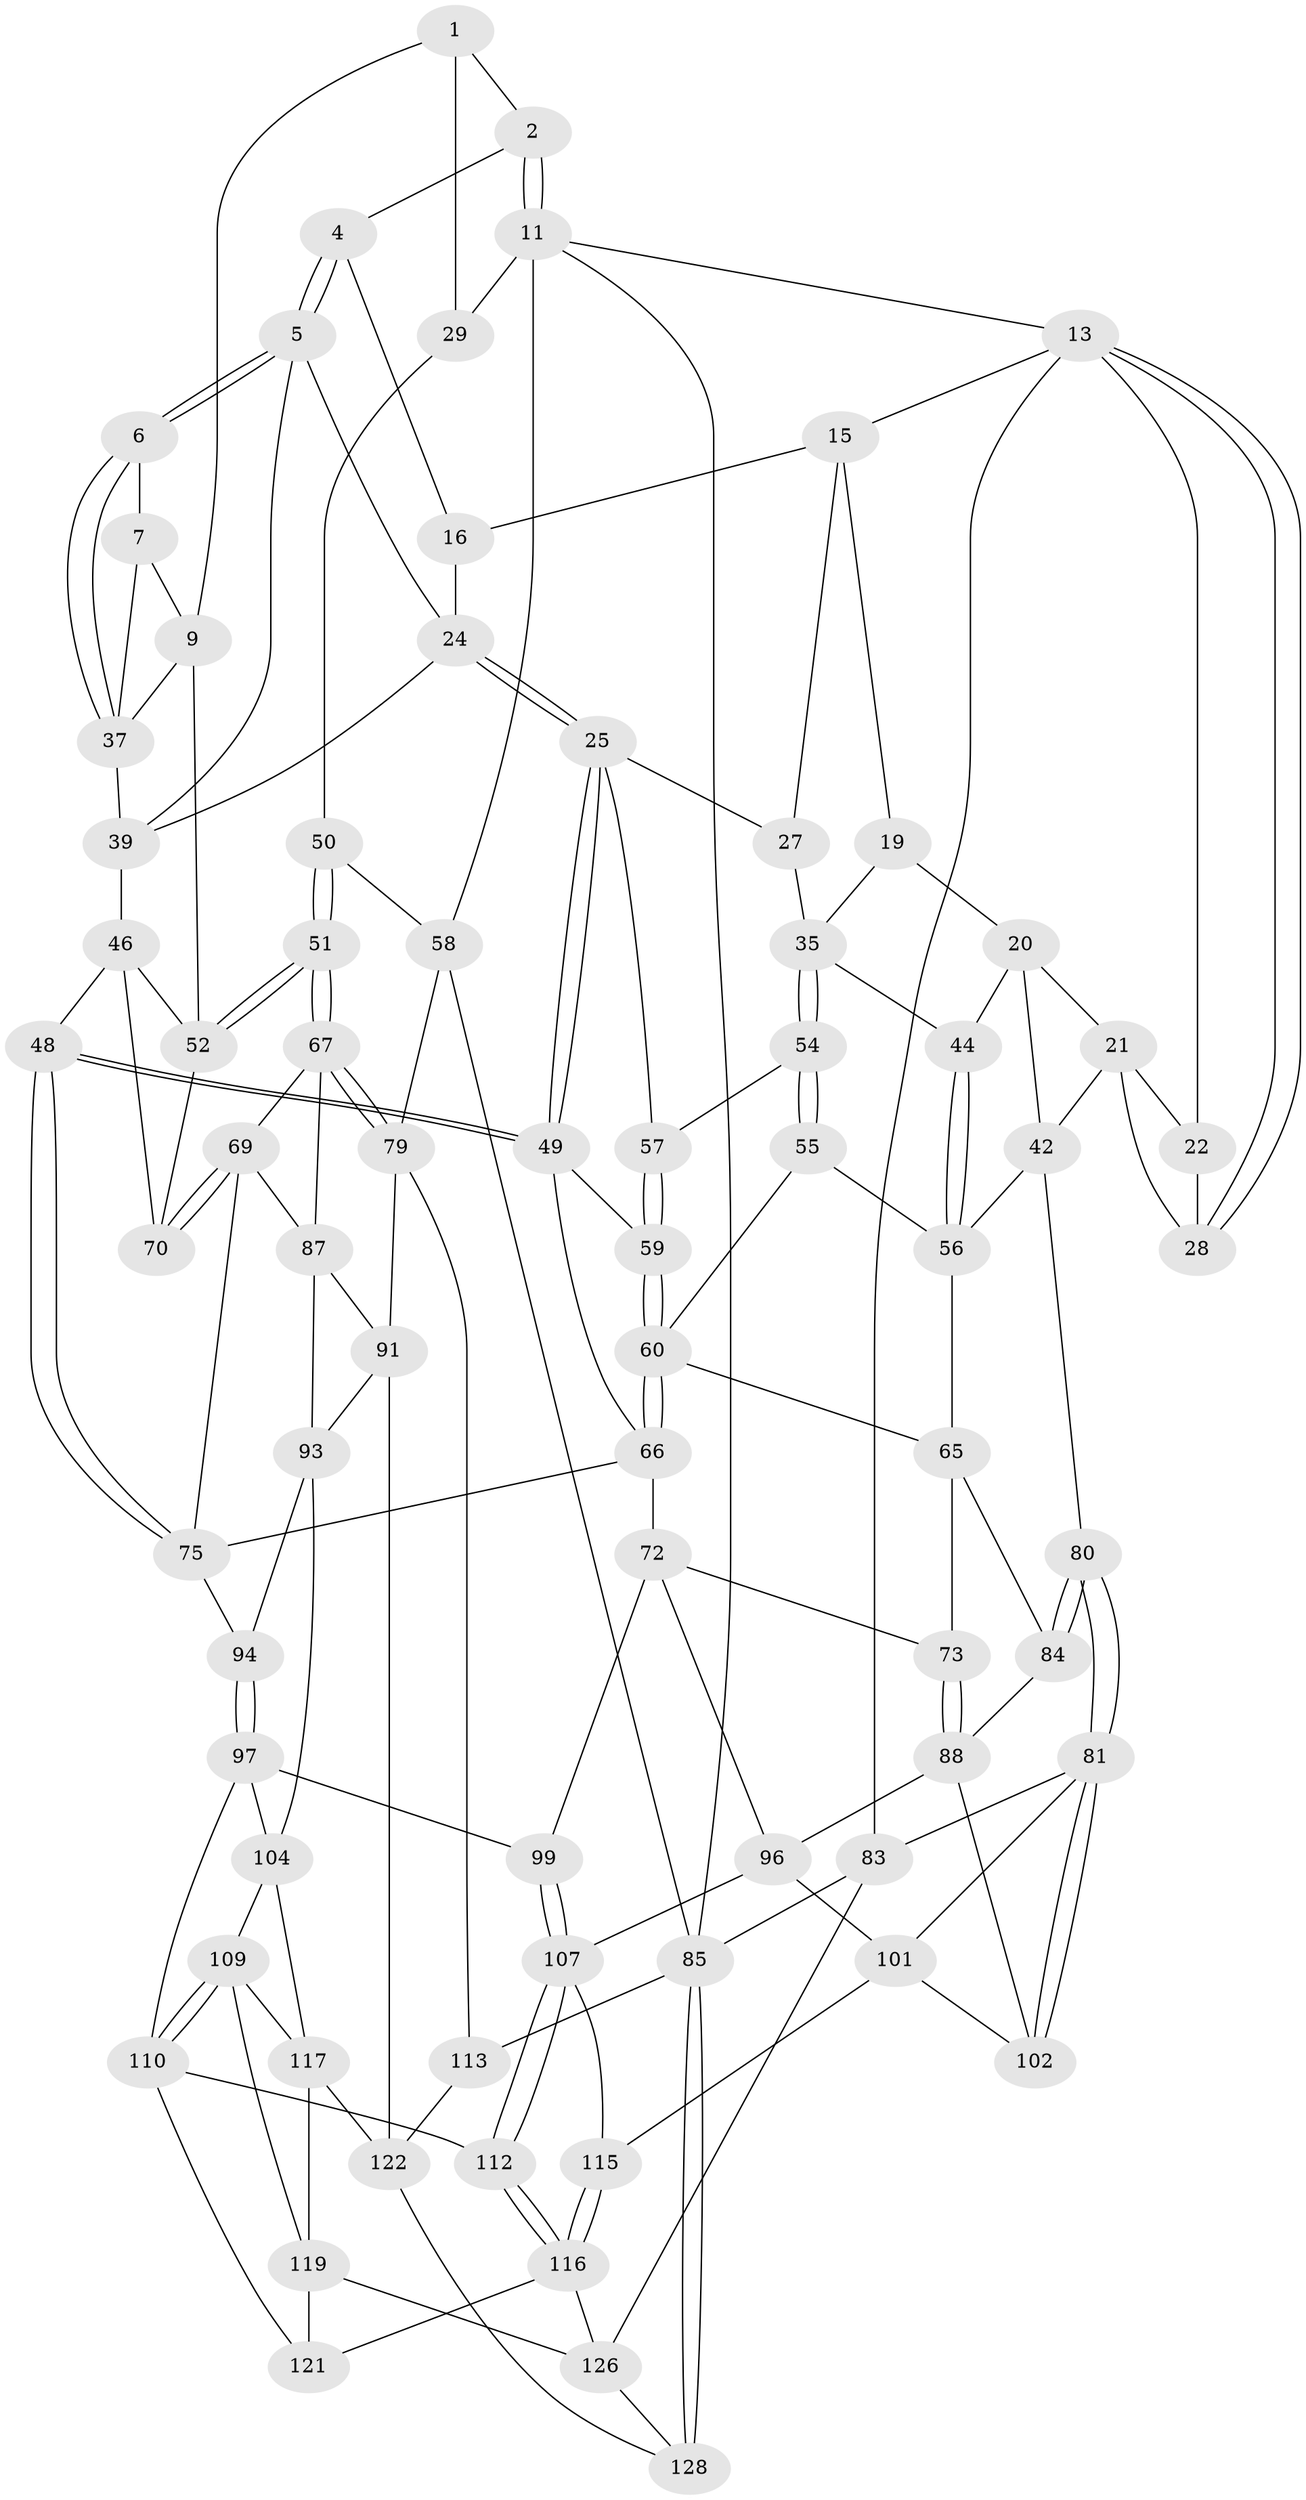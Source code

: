 // Generated by graph-tools (version 1.1) at 2025/24/03/03/25 07:24:40]
// undirected, 76 vertices, 169 edges
graph export_dot {
graph [start="1"]
  node [color=gray90,style=filled];
  1 [pos="+0.8508347255341037+0",super="+8"];
  2 [pos="+1+0",super="+3"];
  4 [pos="+0.6433492396783087+0.11367311336982036"];
  5 [pos="+0.6463783899821519+0.11791813390969068",super="+33"];
  6 [pos="+0.64928314479989+0.11924660608719283"];
  7 [pos="+0.7356485545276745+0.04897774169093854",super="+10"];
  9 [pos="+0.7870620843287656+0.18014507838677496",super="+45"];
  11 [pos="+1+0",super="+12"];
  13 [pos="+0+0",super="+14"];
  15 [pos="+0.3067433368255229+0",super="+18"];
  16 [pos="+0.37841202078483754+0",super="+17"];
  19 [pos="+0.15176642863241294+0.148175169160317"];
  20 [pos="+0.11068367105088095+0.15433022766257667",super="+41"];
  21 [pos="+0.08398926678323078+0.1196225972630269",super="+32"];
  22 [pos="+0.07977942623735708+0.10621253328710642",super="+23"];
  24 [pos="+0.4665796938786617+0.14388595485053776",super="+34"];
  25 [pos="+0.421095348100967+0.23747607754170372",super="+26"];
  27 [pos="+0.2960399194325646+0.1889260508736417"];
  28 [pos="+0+0.08105703053381744",super="+31"];
  29 [pos="+0.9264586269355725+0.15382839200706205",super="+30"];
  35 [pos="+0.2948612381081716+0.18981229644713146",super="+36"];
  37 [pos="+0.6631767319785983+0.147103758090236",super="+38"];
  39 [pos="+0.5924836827052676+0.2769650459732288",super="+40"];
  42 [pos="+0+0.36583593365631883",super="+43"];
  44 [pos="+0.15845527552061603+0.26807012346624853"];
  46 [pos="+0.5577186767907253+0.3244706289378014",super="+47"];
  48 [pos="+0.49999439040594207+0.3550543580955682"];
  49 [pos="+0.4646848640727592+0.3224975553626519",super="+62"];
  50 [pos="+0.9085258060344145+0.3297293116029672",super="+53"];
  51 [pos="+0.8522986868193401+0.3622530648843731"];
  52 [pos="+0.785089331019729+0.3165404684974881",super="+64"];
  54 [pos="+0.2515246515781217+0.28222198702102097"];
  55 [pos="+0.20334814736902299+0.31306766287516374"];
  56 [pos="+0.1983526180583464+0.3096986870769739",super="+63"];
  57 [pos="+0.29843541938489493+0.3169223408167831"];
  58 [pos="+1+0.3509182568426172",super="+78"];
  59 [pos="+0.29946966380378603+0.3328052759178213"];
  60 [pos="+0.25332600849390435+0.3793205614578393",super="+61"];
  65 [pos="+0.12191751406570048+0.4602906426395965",super="+74"];
  66 [pos="+0.29713582648112896+0.43109097290177195",super="+71"];
  67 [pos="+0.8340986360088842+0.5103388892776741",super="+68"];
  69 [pos="+0.679221865561307+0.43464692978386227",super="+76"];
  70 [pos="+0.6771017047500353+0.4247060090020687"];
  72 [pos="+0.2583701920705938+0.5558915489766112",super="+95"];
  73 [pos="+0.19491308032262714+0.5467106312273659"];
  75 [pos="+0.48689266825700384+0.5124109440081344",super="+77"];
  79 [pos="+0.8731680981649209+0.5791120377452437",super="+90"];
  80 [pos="+0+0.5687019637507397"];
  81 [pos="+0+0.7706391423926799",super="+82"];
  83 [pos="+0+1"];
  84 [pos="+0.05435966081413837+0.5963575970630801"];
  85 [pos="+1+1",super="+86"];
  87 [pos="+0.6066581153092616+0.5572539401272365",super="+92"];
  88 [pos="+0.1366936316026922+0.6594932534852025",super="+89"];
  91 [pos="+0.7583987439337698+0.7278711421419899",super="+106"];
  93 [pos="+0.615728512529692+0.6987508292600634",super="+103"];
  94 [pos="+0.4944634125008063+0.5703727335334889"];
  96 [pos="+0.20940750800633945+0.696119296083576",super="+100"];
  97 [pos="+0.47716804640399985+0.6273163085871292",super="+98"];
  99 [pos="+0.3218415592397745+0.710396374095897"];
  101 [pos="+0.11680888014311361+0.7545168545882965",super="+114"];
  102 [pos="+0.0869605575053275+0.723438696797779"];
  104 [pos="+0.5864391049633871+0.7826285457332389",super="+105"];
  107 [pos="+0.2464412317479918+0.78077909132277",super="+108"];
  109 [pos="+0.4480413363902228+0.7921923390682035",super="+118"];
  110 [pos="+0.3928137755788022+0.8206704664183732",super="+111"];
  112 [pos="+0.2738901986494766+0.8200859822049785"];
  113 [pos="+1+0.8673757322050016"];
  115 [pos="+0.17126769449111767+0.9866311469530652"];
  116 [pos="+0.17258371562483388+1",super="+125"];
  117 [pos="+0.5668417900670388+0.7995392491609954",super="+123"];
  119 [pos="+0.4687954100592034+0.916764114162629",super="+120"];
  121 [pos="+0.38129009597556607+0.8748715202594475"];
  122 [pos="+0.7508711201388245+0.9244888247994361",super="+124"];
  126 [pos="+0.39853637447209933+1",super="+127"];
  128 [pos="+0.680928670841774+1"];
  1 -- 2;
  1 -- 9;
  1 -- 29;
  2 -- 11;
  2 -- 11;
  2 -- 4;
  4 -- 5;
  4 -- 5;
  4 -- 16;
  5 -- 6;
  5 -- 6;
  5 -- 24;
  5 -- 39;
  6 -- 7;
  6 -- 37;
  6 -- 37;
  7 -- 9;
  7 -- 37;
  9 -- 52;
  9 -- 37;
  11 -- 29;
  11 -- 13;
  11 -- 58;
  11 -- 85;
  13 -- 28;
  13 -- 28;
  13 -- 83;
  13 -- 15;
  13 -- 22;
  15 -- 16;
  15 -- 19;
  15 -- 27;
  16 -- 24;
  19 -- 20;
  19 -- 35;
  20 -- 21;
  20 -- 42;
  20 -- 44;
  21 -- 22;
  21 -- 28;
  21 -- 42;
  22 -- 28 [weight=2];
  24 -- 25;
  24 -- 25;
  24 -- 39;
  25 -- 49;
  25 -- 49;
  25 -- 27;
  25 -- 57;
  27 -- 35;
  29 -- 50 [weight=2];
  35 -- 54;
  35 -- 54;
  35 -- 44;
  37 -- 39;
  39 -- 46;
  42 -- 56;
  42 -- 80;
  44 -- 56;
  44 -- 56;
  46 -- 52;
  46 -- 48;
  46 -- 70;
  48 -- 49;
  48 -- 49;
  48 -- 75;
  48 -- 75;
  49 -- 66;
  49 -- 59;
  50 -- 51;
  50 -- 51;
  50 -- 58;
  51 -- 52;
  51 -- 52;
  51 -- 67;
  51 -- 67;
  52 -- 70;
  54 -- 55;
  54 -- 55;
  54 -- 57;
  55 -- 56;
  55 -- 60;
  56 -- 65;
  57 -- 59;
  57 -- 59;
  58 -- 85;
  58 -- 79;
  59 -- 60;
  59 -- 60;
  60 -- 66;
  60 -- 66;
  60 -- 65;
  65 -- 73;
  65 -- 84;
  66 -- 72;
  66 -- 75;
  67 -- 79;
  67 -- 79;
  67 -- 69;
  67 -- 87;
  69 -- 70;
  69 -- 70;
  69 -- 87;
  69 -- 75;
  72 -- 73;
  72 -- 99;
  72 -- 96;
  73 -- 88;
  73 -- 88;
  75 -- 94;
  79 -- 113;
  79 -- 91;
  80 -- 81;
  80 -- 81;
  80 -- 84;
  80 -- 84;
  81 -- 102;
  81 -- 102;
  81 -- 83;
  81 -- 101;
  83 -- 85;
  83 -- 126;
  84 -- 88;
  85 -- 128;
  85 -- 128;
  85 -- 113;
  87 -- 91;
  87 -- 93;
  88 -- 96;
  88 -- 102;
  91 -- 122;
  91 -- 93;
  93 -- 94;
  93 -- 104;
  94 -- 97;
  94 -- 97;
  96 -- 107;
  96 -- 101;
  97 -- 99;
  97 -- 110;
  97 -- 104;
  99 -- 107;
  99 -- 107;
  101 -- 102;
  101 -- 115;
  104 -- 117;
  104 -- 109;
  107 -- 112;
  107 -- 112;
  107 -- 115;
  109 -- 110;
  109 -- 110;
  109 -- 117;
  109 -- 119;
  110 -- 112;
  110 -- 121;
  112 -- 116;
  112 -- 116;
  113 -- 122;
  115 -- 116;
  115 -- 116;
  116 -- 121;
  116 -- 126;
  117 -- 122;
  117 -- 119;
  119 -- 121;
  119 -- 126;
  122 -- 128;
  126 -- 128;
}
